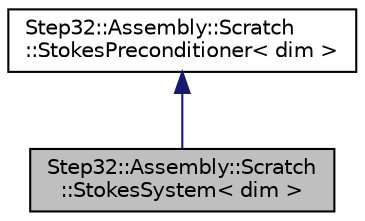 digraph "Step32::Assembly::Scratch::StokesSystem&lt; dim &gt;"
{
 // LATEX_PDF_SIZE
  edge [fontname="Helvetica",fontsize="10",labelfontname="Helvetica",labelfontsize="10"];
  node [fontname="Helvetica",fontsize="10",shape=record];
  Node1 [label="Step32::Assembly::Scratch\l::StokesSystem\< dim \>",height=0.2,width=0.4,color="black", fillcolor="grey75", style="filled", fontcolor="black",tooltip=" "];
  Node2 -> Node1 [dir="back",color="midnightblue",fontsize="10",style="solid",fontname="Helvetica"];
  Node2 [label="Step32::Assembly::Scratch\l::StokesPreconditioner\< dim \>",height=0.2,width=0.4,color="black", fillcolor="white", style="filled",URL="$structStep32_1_1Assembly_1_1Scratch_1_1StokesPreconditioner.html",tooltip=" "];
}
